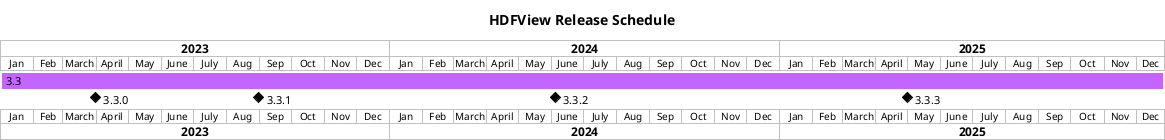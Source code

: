 The release timeline was generated on PlantUML (https://plantuml.com)

The current script:

@startgantt

title HDFView Release Schedule

projectscale monthly
Project starts 2023-01-01

[3.3] starts 2023-01-01 and lasts 156 weeks
[3.3.0] happens 2023-03-31
[3.3.1] happens 2023-08-31
[3.3.2] happens 2024-06-04
[3.3.3] happens 2025-04-30
[3.3.1] displays on same row as [3.3.0]
[3.3.2] displays on same row as [3.3.0]
[3.3.3] displays on same row as [3.3.0]
[3.3] is colored in #C266FF

@endgantt
